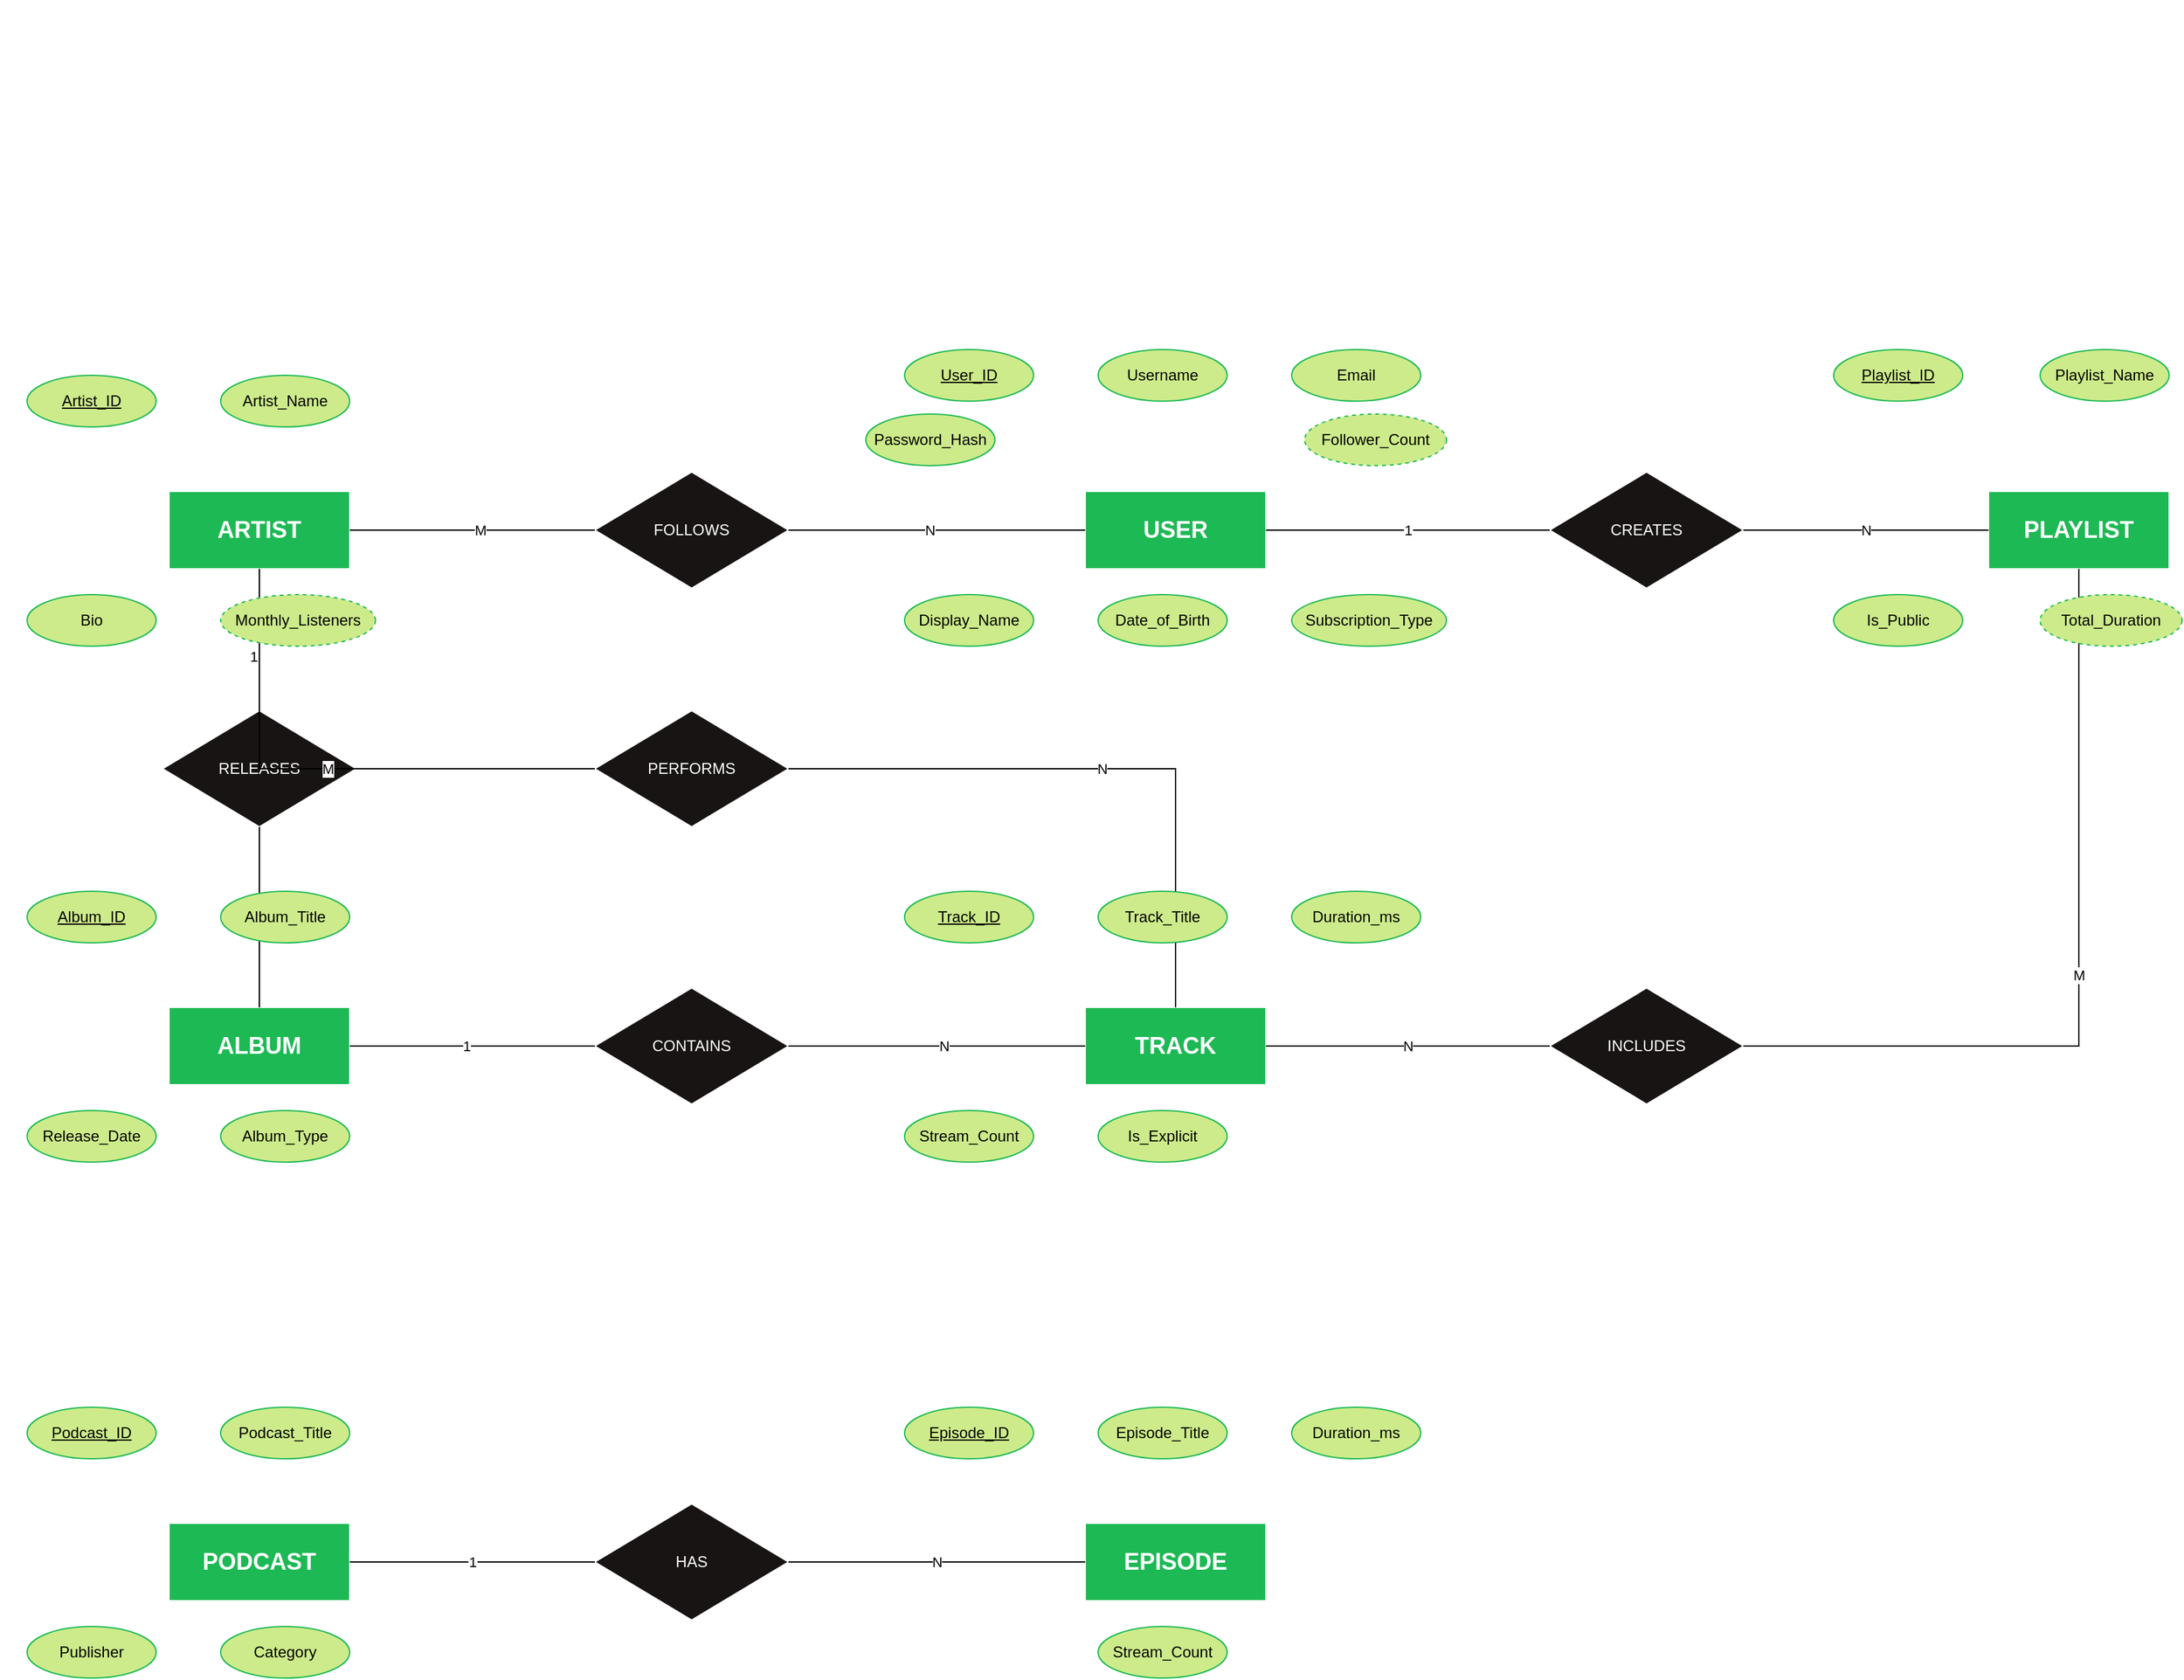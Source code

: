 <mxfile version="28.0.7">
  <diagram name="Spotify ER Diagram" id="Spotify-ERD">
    <mxGraphModel dx="2419" dy="1624" grid="1" gridSize="10" guides="1" tooltips="1" connect="1" arrows="1" fold="1" page="1" pageScale="1" pageWidth="3300" pageHeight="2200" background="#FFFFFF" math="0" shadow="0">
      <root>
        <mxCell id="0" />
        <mxCell id="1" parent="0" />
        <mxCell id="USER-ENTITY" value="&lt;h2&gt;USER&lt;/h2&gt;" style="whiteSpace=wrap;html=1;align=center;strokeColor=#FFFFFF;fontColor=#FFFFFF;fillColor=#1DB954;" vertex="1" parent="1">
          <mxGeometry x="840" y="380" width="140" height="60" as="geometry" />
        </mxCell>
        <mxCell id="ARTIST-ENTITY" value="&lt;h2&gt;ARTIST&lt;/h2&gt;" style="whiteSpace=wrap;html=1;align=center;strokeColor=#FFFFFF;fontColor=#FFFFFF;fillColor=#1DB954;" vertex="1" parent="1">
          <mxGeometry x="130" y="380" width="140" height="60" as="geometry" />
        </mxCell>
        <mxCell id="ALBUM-ENTITY" value="&lt;h2&gt;ALBUM&lt;/h2&gt;" style="whiteSpace=wrap;html=1;align=center;strokeColor=#FFFFFF;fontColor=#FFFFFF;fillColor=#1DB954;" vertex="1" parent="1">
          <mxGeometry x="130" y="780" width="140" height="60" as="geometry" />
        </mxCell>
        <mxCell id="TRACK-ENTITY" value="&lt;h2&gt;TRACK&lt;/h2&gt;" style="whiteSpace=wrap;html=1;align=center;strokeColor=#FFFFFF;fontColor=#FFFFFF;fillColor=#1DB954;" vertex="1" parent="1">
          <mxGeometry x="840" y="780" width="140" height="60" as="geometry" />
        </mxCell>
        <mxCell id="PLAYLIST-ENTITY" value="&lt;h2&gt;PLAYLIST&lt;/h2&gt;" style="whiteSpace=wrap;html=1;align=center;strokeColor=#FFFFFF;fontColor=#FFFFFF;fillColor=#1DB954;" vertex="1" parent="1">
          <mxGeometry x="1540" y="380" width="140" height="60" as="geometry" />
        </mxCell>
        <mxCell id="PODCAST-ENTITY" value="&lt;h2&gt;PODCAST&lt;/h2&gt;" style="whiteSpace=wrap;html=1;align=center;strokeColor=#FFFFFF;fontColor=#FFFFFF;fillColor=#1DB954;" vertex="1" parent="1">
          <mxGeometry x="130" y="1180" width="140" height="60" as="geometry" />
        </mxCell>
        <mxCell id="EPISODE-ENTITY" value="&lt;h2&gt;EPISODE&lt;/h2&gt;" style="whiteSpace=wrap;html=1;align=center;strokeColor=#FFFFFF;fontColor=#FFFFFF;fillColor=#1DB954;" vertex="1" parent="1">
          <mxGeometry x="840" y="1180" width="140" height="60" as="geometry" />
        </mxCell>
        <mxCell id="REL-USER-FOLLOWS-ARTIST" value="FOLLOWS" style="shape=rhombus;perimeter=rhombusPerimeter;whiteSpace=wrap;html=1;align=center;fillColor=#191414;strokeColor=#FFFFFF;fontColor=#FFFFFF;" vertex="1" parent="1">
          <mxGeometry x="460" y="365" width="150" height="90" as="geometry" />
        </mxCell>
        <mxCell id="EDGE-USER-FOLLOWS" value="N" style="endArrow=none;html=1;rounded=0;strokeColor=#000000;labelPosition=left;verticalLabelPosition=middle;align=right;verticalAlign=middle;" edge="1" parent="1" source="USER-ENTITY" target="REL-USER-FOLLOWS-ARTIST">
          <mxGeometry relative="1" as="geometry" />
        </mxCell>
        <mxCell id="EDGE-FOLLOWS-ARTIST" value="M" style="endArrow=none;html=1;rounded=0;strokeColor=#000000;labelPosition=right;verticalLabelPosition=middle;align=left;verticalAlign=middle;" edge="1" parent="1" source="REL-USER-FOLLOWS-ARTIST" target="ARTIST-ENTITY">
          <mxGeometry relative="1" as="geometry" />
        </mxCell>
        <mxCell id="REL-ARTIST-RELEASES-ALBUM" value="RELEASES" style="shape=rhombus;perimeter=rhombusPerimeter;whiteSpace=wrap;html=1;align=center;fillColor=#191414;strokeColor=#FFFFFF;fontColor=#FFFFFF;" vertex="1" parent="1">
          <mxGeometry x="125" y="550" width="150" height="90" as="geometry" />
        </mxCell>
        <mxCell id="EDGE-ARTIST-RELEASES" value="1" style="endArrow=none;html=1;rounded=0;strokeColor=#000000;labelPosition=left;verticalLabelPosition=bottom;align=right;verticalAlign=top;" edge="1" parent="1" source="ARTIST-ENTITY" target="REL-ARTIST-RELEASES-ALBUM">
          <mxGeometry relative="1" as="geometry" />
        </mxCell>
        <mxCell id="EDGE-RELEASES-ALBUM" value="N" style="endArrow=none;html=1;rounded=0;strokeColor=#000000;labelPosition=right;verticalLabelPosition=top;align=left;verticalAlign=bottom;" edge="1" parent="1" source="REL-ARTIST-RELEASES-ALBUM" target="ALBUM-ENTITY">
          <mxGeometry relative="1" as="geometry" />
        </mxCell>
        <mxCell id="REL-ALBUM-HAS-TRACKS" value="CONTAINS" style="shape=rhombus;perimeter=rhombusPerimeter;whiteSpace=wrap;html=1;align=center;fillColor=#191414;strokeColor=#FFFFFF;fontColor=#FFFFFF;" vertex="1" parent="1">
          <mxGeometry x="460" y="765" width="150" height="90" as="geometry" />
        </mxCell>
        <mxCell id="EDGE-ALBUM-CONTAINS" value="1" style="endArrow=none;html=1;rounded=0;strokeColor=#000000;labelPosition=left;verticalLabelPosition=middle;align=right;verticalAlign=middle;" edge="1" parent="1" source="ALBUM-ENTITY" target="REL-ALBUM-HAS-TRACKS">
          <mxGeometry relative="1" as="geometry" />
        </mxCell>
        <mxCell id="EDGE-CONTAINS-TRACK" value="N" style="endArrow=none;html=1;rounded=0;strokeColor=#000000;labelPosition=right;verticalLabelPosition=middle;align=left;verticalAlign=middle;" edge="1" parent="1" source="REL-ALBUM-HAS-TRACKS" target="TRACK-ENTITY">
          <mxGeometry relative="1" as="geometry" />
        </mxCell>
        <mxCell id="REL-ARTIST-PERFORMS-TRACK" value="PERFORMS" style="shape=rhombus;perimeter=rhombusPerimeter;whiteSpace=wrap;html=1;align=center;fillColor=#191414;strokeColor=#FFFFFF;fontColor=#FFFFFF;" vertex="1" parent="1">
          <mxGeometry x="460" y="550" width="150" height="90" as="geometry" />
        </mxCell>
        <mxCell id="EDGE-ARTIST-PERFORMS" value="M" style="endArrow=none;html=1;rounded=0;strokeColor=#000000;" edge="1" parent="1" source="ARTIST-ENTITY" target="REL-ARTIST-PERFORMS-TRACK">
          <mxGeometry relative="1" as="geometry">
            <Array as="points">
              <mxPoint x="200" y="595" />
            </Array>
          </mxGeometry>
        </mxCell>
        <mxCell id="EDGE-PERFORMS-TRACK" value="N" style="endArrow=none;html=1;rounded=0;strokeColor=#000000;" edge="1" parent="1" source="REL-ARTIST-PERFORMS-TRACK" target="TRACK-ENTITY">
          <mxGeometry relative="1" as="geometry">
            <Array as="points">
              <mxPoint x="910" y="595" />
            </Array>
          </mxGeometry>
        </mxCell>
        <mxCell id="REL-USER-CREATES-PLAYLIST" value="CREATES" style="shape=rhombus;perimeter=rhombusPerimeter;whiteSpace=wrap;html=1;align=center;fillColor=#191414;strokeColor=#FFFFFF;fontColor=#FFFFFF;" vertex="1" parent="1">
          <mxGeometry x="1200" y="365" width="150" height="90" as="geometry" />
        </mxCell>
        <mxCell id="EDGE-USER-CREATES" value="1" style="endArrow=none;html=1;rounded=0;strokeColor=#000000;" edge="1" parent="1" source="USER-ENTITY" target="REL-USER-CREATES-PLAYLIST">
          <mxGeometry relative="1" as="geometry" />
        </mxCell>
        <mxCell id="EDGE-CREATES-PLAYLIST" value="N" style="endArrow=none;html=1;rounded=0;strokeColor=#000000;" edge="1" parent="1" source="REL-USER-CREATES-PLAYLIST" target="PLAYLIST-ENTITY">
          <mxGeometry relative="1" as="geometry" />
        </mxCell>
        <mxCell id="REL-PLAYLIST-INCLUDES-TRACK" value="INCLUDES" style="shape=rhombus;perimeter=rhombusPerimeter;whiteSpace=wrap;html=1;align=center;fillColor=#191414;strokeColor=#FFFFFF;fontColor=#FFFFFF;" vertex="1" parent="1">
          <mxGeometry x="1200" y="765" width="150" height="90" as="geometry" />
        </mxCell>
        <mxCell id="EDGE-PLAYLIST-INCLUDES" value="M" style="endArrow=none;html=1;rounded=0;strokeColor=#000000;" edge="1" parent="1" source="PLAYLIST-ENTITY" target="REL-PLAYLIST-INCLUDES-TRACK">
          <mxGeometry relative="1" as="geometry">
            <Array as="points">
              <mxPoint x="1610" y="810" />
            </Array>
          </mxGeometry>
        </mxCell>
        <mxCell id="EDGE-INCLUDES-TRACK" value="N" style="endArrow=none;html=1;rounded=0;strokeColor=#000000;" edge="1" parent="1" source="REL-PLAYLIST-INCLUDES-TRACK" target="TRACK-ENTITY">
          <mxGeometry relative="1" as="geometry" />
        </mxCell>
        <mxCell id="REL-PODCAST-HAS-EPISODE" value="HAS" style="shape=rhombus;perimeter=rhombusPerimeter;whiteSpace=wrap;html=1;align=center;fillColor=#191414;strokeColor=#FFFFFF;fontColor=#FFFFFF;" vertex="1" parent="1">
          <mxGeometry x="460" y="1165" width="150" height="90" as="geometry" />
        </mxCell>
        <mxCell id="EDGE-PODCAST-HAS" value="1" style="endArrow=none;html=1;rounded=0;strokeColor=#000000;" edge="1" parent="1" source="PODCAST-ENTITY" target="REL-PODCAST-HAS-EPISODE">
          <mxGeometry relative="1" as="geometry" />
        </mxCell>
        <mxCell id="EDGE-HAS-EPISODE" value="N" style="endArrow=none;html=1;rounded=0;strokeColor=#000000;" edge="1" parent="1" source="REL-PODCAST-HAS-EPISODE" target="EPISODE-ENTITY">
          <mxGeometry relative="1" as="geometry" />
        </mxCell>
        <mxCell id="ATTR-USER-ID" value="&lt;u&gt;User_ID&lt;/u&gt;" style="ellipse;whiteSpace=wrap;html=1;align=center;fontColor=#000000;fillColor=#cdeb8b;strokeColor=#1DB954;" vertex="1" parent="1">
          <mxGeometry x="700" y="270" width="100" height="40" as="geometry" />
        </mxCell>
        <mxCell id="ATTR-USER-Username" value="Username" style="ellipse;whiteSpace=wrap;html=1;align=center;fontColor=#000000;fillColor=#cdeb8b;strokeColor=#1DB954;" vertex="1" parent="1">
          <mxGeometry x="850" y="270" width="100" height="40" as="geometry" />
        </mxCell>
        <mxCell id="ATTR-USER-Email" value="Email" style="ellipse;whiteSpace=wrap;html=1;align=center;fontColor=#000000;fillColor=#cdeb8b;strokeColor=#1DB954;" vertex="1" parent="1">
          <mxGeometry x="1000" y="270" width="100" height="40" as="geometry" />
        </mxCell>
        <mxCell id="ATTR-USER-Password" value="Password_Hash" style="ellipse;whiteSpace=wrap;html=1;align=center;fontColor=#000000;fillColor=#cdeb8b;strokeColor=#1DB954;" vertex="1" parent="1">
          <mxGeometry x="670" y="320" width="100" height="40" as="geometry" />
        </mxCell>
        <mxCell id="ATTR-USER-DisplayName" value="Display_Name" style="ellipse;whiteSpace=wrap;html=1;align=center;fontColor=#000000;fillColor=#cdeb8b;strokeColor=#1DB954;" vertex="1" parent="1">
          <mxGeometry x="700" y="460" width="100" height="40" as="geometry" />
        </mxCell>
        <mxCell id="ATTR-USER-DOB" value="Date_of_Birth" style="ellipse;whiteSpace=wrap;html=1;align=center;fontColor=#000000;fillColor=#cdeb8b;strokeColor=#1DB954;" vertex="1" parent="1">
          <mxGeometry x="850" y="460" width="100" height="40" as="geometry" />
        </mxCell>
        <mxCell id="ATTR-USER-Subscription" value="Subscription_Type" style="ellipse;whiteSpace=wrap;html=1;align=center;fontColor=#000000;fillColor=#cdeb8b;strokeColor=#1DB954;" vertex="1" parent="1">
          <mxGeometry x="1000" y="460" width="120" height="40" as="geometry" />
        </mxCell>
        <mxCell id="ATTR-USER-Followers" value="Follower_Count" style="ellipse;whiteSpace=wrap;html=1;align=center;fontColor=#000000;fillColor=#cdeb8b;strokeColor=#1DB954;dashed=1;" vertex="1" parent="1">
          <mxGeometry x="1010" y="320" width="110" height="40" as="geometry" />
        </mxCell>
        <mxCell id="ATTR-ARTIST-ID" value="&lt;u&gt;Artist_ID&lt;/u&gt;" style="ellipse;whiteSpace=wrap;html=1;align=center;fontColor=#000000;fillColor=#cdeb8b;strokeColor=#1DB954;" vertex="1" parent="1">
          <mxGeometry x="20" y="290" width="100" height="40" as="geometry" />
        </mxCell>
        <mxCell id="ATTR-ARTIST-Name" value="Artist_Name" style="ellipse;whiteSpace=wrap;html=1;align=center;fontColor=#000000;fillColor=#cdeb8b;strokeColor=#1DB954;" vertex="1" parent="1">
          <mxGeometry x="170" y="290" width="100" height="40" as="geometry" />
        </mxCell>
        <mxCell id="ATTR-ARTIST-Bio" value="Bio" style="ellipse;whiteSpace=wrap;html=1;align=center;fontColor=#000000;fillColor=#cdeb8b;strokeColor=#1DB954;" vertex="1" parent="1">
          <mxGeometry x="20" y="460" width="100" height="40" as="geometry" />
        </mxCell>
        <mxCell id="ATTR-ARTIST-Listeners" value="Monthly_Listeners" style="ellipse;whiteSpace=wrap;html=1;align=center;fontColor=#000000;fillColor=#cdeb8b;strokeColor=#1DB954;dashed=1;" vertex="1" parent="1">
          <mxGeometry x="170" y="460" width="120" height="40" as="geometry" />
        </mxCell>
        <mxCell id="ATTR-ALBUM-ID" value="&lt;u&gt;Album_ID&lt;/u&gt;" style="ellipse;whiteSpace=wrap;html=1;align=center;fontColor=#000000;fillColor=#cdeb8b;strokeColor=#1DB954;" vertex="1" parent="1">
          <mxGeometry x="20" y="690" width="100" height="40" as="geometry" />
        </mxCell>
        <mxCell id="ATTR-ALBUM-Title" value="Album_Title" style="ellipse;whiteSpace=wrap;html=1;align=center;fontColor=#000000;fillColor=#cdeb8b;strokeColor=#1DB954;" vertex="1" parent="1">
          <mxGeometry x="170" y="690" width="100" height="40" as="geometry" />
        </mxCell>
        <mxCell id="ATTR-ALBUM-ReleaseDate" value="Release_Date" style="ellipse;whiteSpace=wrap;html=1;align=center;fontColor=#000000;fillColor=#cdeb8b;strokeColor=#1DB954;" vertex="1" parent="1">
          <mxGeometry x="20" y="860" width="100" height="40" as="geometry" />
        </mxCell>
        <mxCell id="ATTR-ALBUM-Type" value="Album_Type" style="ellipse;whiteSpace=wrap;html=1;align=center;fontColor=#000000;fillColor=#cdeb8b;strokeColor=#1DB954;" vertex="1" parent="1">
          <mxGeometry x="170" y="860" width="100" height="40" as="geometry" />
        </mxCell>
        <mxCell id="ATTR-TRACK-ID" value="&lt;u&gt;Track_ID&lt;/u&gt;" style="ellipse;whiteSpace=wrap;html=1;align=center;fontColor=#000000;fillColor=#cdeb8b;strokeColor=#1DB954;" vertex="1" parent="1">
          <mxGeometry x="700" y="690" width="100" height="40" as="geometry" />
        </mxCell>
        <mxCell id="ATTR-TRACK-Title" value="Track_Title" style="ellipse;whiteSpace=wrap;html=1;align=center;fontColor=#000000;fillColor=#cdeb8b;strokeColor=#1DB954;" vertex="1" parent="1">
          <mxGeometry x="850" y="690" width="100" height="40" as="geometry" />
        </mxCell>
        <mxCell id="ATTR-TRACK-Duration" value="Duration_ms" style="ellipse;whiteSpace=wrap;html=1;align=center;fontColor=#000000;fillColor=#cdeb8b;strokeColor=#1DB954;" vertex="1" parent="1">
          <mxGeometry x="1000" y="690" width="100" height="40" as="geometry" />
        </mxCell>
        <mxCell id="ATTR-TRACK-Streams" value="Stream_Count" style="ellipse;whiteSpace=wrap;html=1;align=center;fontColor=#000000;fillColor=#cdeb8b;strokeColor=#1DB954;" vertex="1" parent="1">
          <mxGeometry x="700" y="860" width="100" height="40" as="geometry" />
        </mxCell>
        <mxCell id="ATTR-TRACK-Explicit" value="Is_Explicit" style="ellipse;whiteSpace=wrap;html=1;align=center;fontColor=#000000;fillColor=#cdeb8b;strokeColor=#1DB954;" vertex="1" parent="1">
          <mxGeometry x="850" y="860" width="100" height="40" as="geometry" />
        </mxCell>
        <mxCell id="ATTR-PLAYLIST-ID" value="&lt;u&gt;Playlist_ID&lt;/u&gt;" style="ellipse;whiteSpace=wrap;html=1;align=center;fontColor=#000000;fillColor=#cdeb8b;strokeColor=#1DB954;" vertex="1" parent="1">
          <mxGeometry x="1420" y="270" width="100" height="40" as="geometry" />
        </mxCell>
        <mxCell id="ATTR-PLAYLIST-Name" value="Playlist_Name" style="ellipse;whiteSpace=wrap;html=1;align=center;fontColor=#000000;fillColor=#cdeb8b;strokeColor=#1DB954;" vertex="1" parent="1">
          <mxGeometry x="1580" y="270" width="100" height="40" as="geometry" />
        </mxCell>
        <mxCell id="ATTR-PLAYLIST-Public" value="Is_Public" style="ellipse;whiteSpace=wrap;html=1;align=center;fontColor=#000000;fillColor=#cdeb8b;strokeColor=#1DB954;" vertex="1" parent="1">
          <mxGeometry x="1420" y="460" width="100" height="40" as="geometry" />
        </mxCell>
        <mxCell id="ATTR-PLAYLIST-Duration" value="Total_Duration" style="ellipse;whiteSpace=wrap;html=1;align=center;fontColor=#000000;fillColor=#cdeb8b;strokeColor=#1DB954;dashed=1;" vertex="1" parent="1">
          <mxGeometry x="1580" y="460" width="110" height="40" as="geometry" />
        </mxCell>
        <mxCell id="ATTR-PODCAST-ID" value="&lt;u&gt;Podcast_ID&lt;/u&gt;" style="ellipse;whiteSpace=wrap;html=1;align=center;fontColor=#000000;fillColor=#cdeb8b;strokeColor=#1DB954;" vertex="1" parent="1">
          <mxGeometry x="20" y="1090" width="100" height="40" as="geometry" />
        </mxCell>
        <mxCell id="ATTR-PODCAST-Title" value="Podcast_Title" style="ellipse;whiteSpace=wrap;html=1;align=center;fontColor=#000000;fillColor=#cdeb8b;strokeColor=#1DB954;" vertex="1" parent="1">
          <mxGeometry x="170" y="1090" width="100" height="40" as="geometry" />
        </mxCell>
        <mxCell id="ATTR-PODCAST-Publisher" value="Publisher" style="ellipse;whiteSpace=wrap;html=1;align=center;fontColor=#000000;fillColor=#cdeb8b;strokeColor=#1DB954;" vertex="1" parent="1">
          <mxGeometry x="20" y="1260" width="100" height="40" as="geometry" />
        </mxCell>
        <mxCell id="ATTR-PODCAST-Category" value="Category" style="ellipse;whiteSpace=wrap;html=1;align=center;fontColor=#000000;fillColor=#cdeb8b;strokeColor=#1DB954;" vertex="1" parent="1">
          <mxGeometry x="170" y="1260" width="100" height="40" as="geometry" />
        </mxCell>
        <mxCell id="ATTR-EPISODE-ID" value="&lt;u&gt;Episode_ID&lt;/u&gt;" style="ellipse;whiteSpace=wrap;html=1;align=center;fontColor=#000000;fillColor=#cdeb8b;strokeColor=#1DB954;" vertex="1" parent="1">
          <mxGeometry x="700" y="1090" width="100" height="40" as="geometry" />
        </mxCell>
        <mxCell id="ATTR-EPISODE-Title" value="Episode_Title" style="ellipse;whiteSpace=wrap;html=1;align=center;fontColor=#000000;fillColor=#cdeb8b;strokeColor=#1DB954;" vertex="1" parent="1">
          <mxGeometry x="850" y="1090" width="100" height="40" as="geometry" />
        </mxCell>
        <mxCell id="ATTR-EPISODE-Duration" value="Duration_ms" style="ellipse;whiteSpace=wrap;html=1;align=center;fontColor=#000000;fillColor=#cdeb8b;strokeColor=#1DB954;" vertex="1" parent="1">
          <mxGeometry x="1000" y="1090" width="100" height="40" as="geometry" />
        </mxCell>
        <mxCell id="ATTR-EPISODE-Streams" value="Stream_Count" style="ellipse;whiteSpace=wrap;html=1;align=center;fontColor=#000000;fillColor=#cdeb8b;strokeColor=#1DB954;" vertex="1" parent="1">
          <mxGeometry x="850" y="1260" width="100" height="40" as="geometry" />
        </mxCell>
        <mxCell style="endArrow=none;html=1;rounded=0;strokeColor=#000000;" edge="1" parent="1" source="ATTR-USER-ID" target="USER-ENTITY" />
        <mxCell style="endArrow=none;html=1;rounded=0;strokeColor=#000000;" edge="1" parent="1" source="ATTR-USER-Username" target="USER-ENTITY" />
        <mxCell style="endArrow=none;html=1;rounded=0;strokeColor=#000000;" edge="1" parent="1" source="ATTR-USER-Email" target="USER-ENTITY" />
        <mxCell style="endArrow=none;html=1;rounded=0;strokeColor=#000000;" edge="1" parent="1" source="ATTR-USER-Password" target="USER-ENTITY" />
        <mxCell style="endArrow=none;html=1;rounded=0;strokeColor=#000000;" edge="1" parent="1" source="ATTR-USER-DisplayName" target="USER-ENTITY" />
        <mxCell style="endArrow=none;html=1;rounded=0;strokeColor=#000000;" edge="1" parent="1" source="ATTR-USER-DOB" target="USER-ENTITY" />
        <mxCell style="endArrow=none;html=1;rounded=0;strokeColor=#000000;" edge="1" parent="1" source="ATTR-USER-Subscription" target="USER-ENTITY" />
        <mxCell style="endArrow=none;html=1;rounded=0;strokeColor=#000000;" edge="1" parent="1" source="ATTR-USER-Followers" target="USER-ENTITY" />
        <mxCell style="endArrow=none;html=1;rounded=0;strokeColor=#000000;" edge="1" parent="1" source="ATTR-ARTIST-ID" target="ARTIST-ENTITY" />
        <mxCell style="endArrow=none;html=1;rounded=0;strokeColor=#000000;" edge="1" parent="1" source="ATTR-ARTIST-Name" target="ARTIST-ENTITY" />
        <mxCell style="endArrow=none;html=1;rounded=0;strokeColor=#000000;" edge="1" parent="1" source="ATTR-ARTIST-Bio" target="ARTIST-ENTITY" />
        <mxCell style="endArrow=none;html=1;rounded=0;strokeColor=#000000;" edge="1" parent="1" source="ATTR-ARTIST-Listeners" target="ARTIST-ENTITY" />
        <mxCell style="endArrow=none;html=1;rounded=0;strokeColor=#000000;" edge="1" parent="1" source="ATTR-ALBUM-ID" target="ALBUM-ENTITY" />
        <mxCell style="endArrow=none;html=1;rounded=0;strokeColor=#000000;" edge="1" parent="1" source="ATTR-ALBUM-Title" target="ALBUM-ENTITY" />
        <mxCell style="endArrow=none;html=1;rounded=0;strokeColor=#000000;" edge="1" parent="1" source="ATTR-ALBUM-ReleaseDate" target="ALBUM-ENTITY" />
        <mxCell style="endArrow=none;html=1;rounded=0;strokeColor=#000000;" edge="1" parent="1" source="ATTR-ALBUM-Type" target="ALBUM-ENTITY" />
        <mxCell style="endArrow=none;html=1;rounded=0;strokeColor=#000000;" edge="1" parent="1" source="ATTR-TRACK-ID" target="TRACK-ENTITY" />
        <mxCell style="endArrow=none;html=1;rounded=0;strokeColor=#000000;" edge="1" parent="1" source="ATTR-TRACK-Title" target="TRACK-ENTITY" />
        <mxCell style="endArrow=none;html=1;rounded=0;strokeColor=#000000;" edge="1" parent="1" source="ATTR-TRACK-Duration" target="TRACK-ENTITY" />
        <mxCell style="endArrow=none;html=1;rounded=0;strokeColor=#000000;" edge="1" parent="1" source="ATTR-TRACK-Streams" target="TRACK-ENTITY" />
        <mxCell style="endArrow=none;html=1;rounded=0;strokeColor=#000000;" edge="1" parent="1" source="ATTR-TRACK-Explicit" target="TRACK-ENTITY" />
        <mxCell style="endArrow=none;html=1;rounded=0;strokeColor=#000000;" edge="1" parent="1" source="ATTR-PLAYLIST-ID" target="PLAYLIST-ENTITY" />
        <mxCell style="endArrow=none;html=1;rounded=0;strokeColor=#000000;" edge="1" parent="1" source="ATTR-PLAYLIST-Name" target="PLAYLIST-ENTITY" />
        <mxCell style="endArrow=none;html=1;rounded=0;strokeColor=#000000;" edge="1" parent="1" source="ATTR-PLAYLIST-Public" target="PLAYLIST-ENTITY" />
        <mxCell style="endArrow=none;html=1;rounded=0;strokeColor=#000000;" edge="1" parent="1" source="ATTR-PLAYLIST-Duration" target="PLAYLIST-ENTITY" />
        <mxCell style="endArrow=none;html=1;rounded=0;strokeColor=#000000;" edge="1" parent="1" source="ATTR-PODCAST-ID" target="PODCAST-ENTITY" />
        <mxCell style="endArrow=none;html=1;rounded=0;strokeColor=#000000;" edge="1" parent="1" source="ATTR-PODCAST-Title" target="PODCAST-ENTITY" />
        <mxCell style="endArrow=none;html=1;rounded=0;strokeColor=#000000;" edge="1" parent="1" source="ATTR-PODCAST-Publisher" target="PODCAST-ENTITY" />
        <mxCell style="endArrow=none;html=1;rounded=0;strokeColor=#000000;" edge="1" parent="1" source="ATTR-PODCAST-Category" target="PODCAST-ENTITY" />
        <mxCell style="endArrow=none;html=1;rounded=0;strokeColor=#000000;" edge="1" parent="1" source="ATTR-EPISODE-ID" target="EPISODE-ENTITY" />
        <mxCell style="endArrow=none;html=1;rounded=0;strokeColor=#000000;" edge="1" parent="1" source="ATTR-EPISODE-Title" target="EPISODE-ENTITY" />
        <mxCell style="endArrow=none;html=1;rounded=0;strokeColor=#000000;" edge="1" parent="1" source="ATTR-EPISODE-Duration" target="EPISODE-ENTITY" />
        <mxCell style="endArrow=none;html=1;rounded=0;strokeColor=#000000;" edge="1" parent="1" source="ATTR-EPISODE-Streams" target="EPISODE-ENTITY" />
      </root>
    </mxGraphModel>
  </diagram>
</mxfile>
